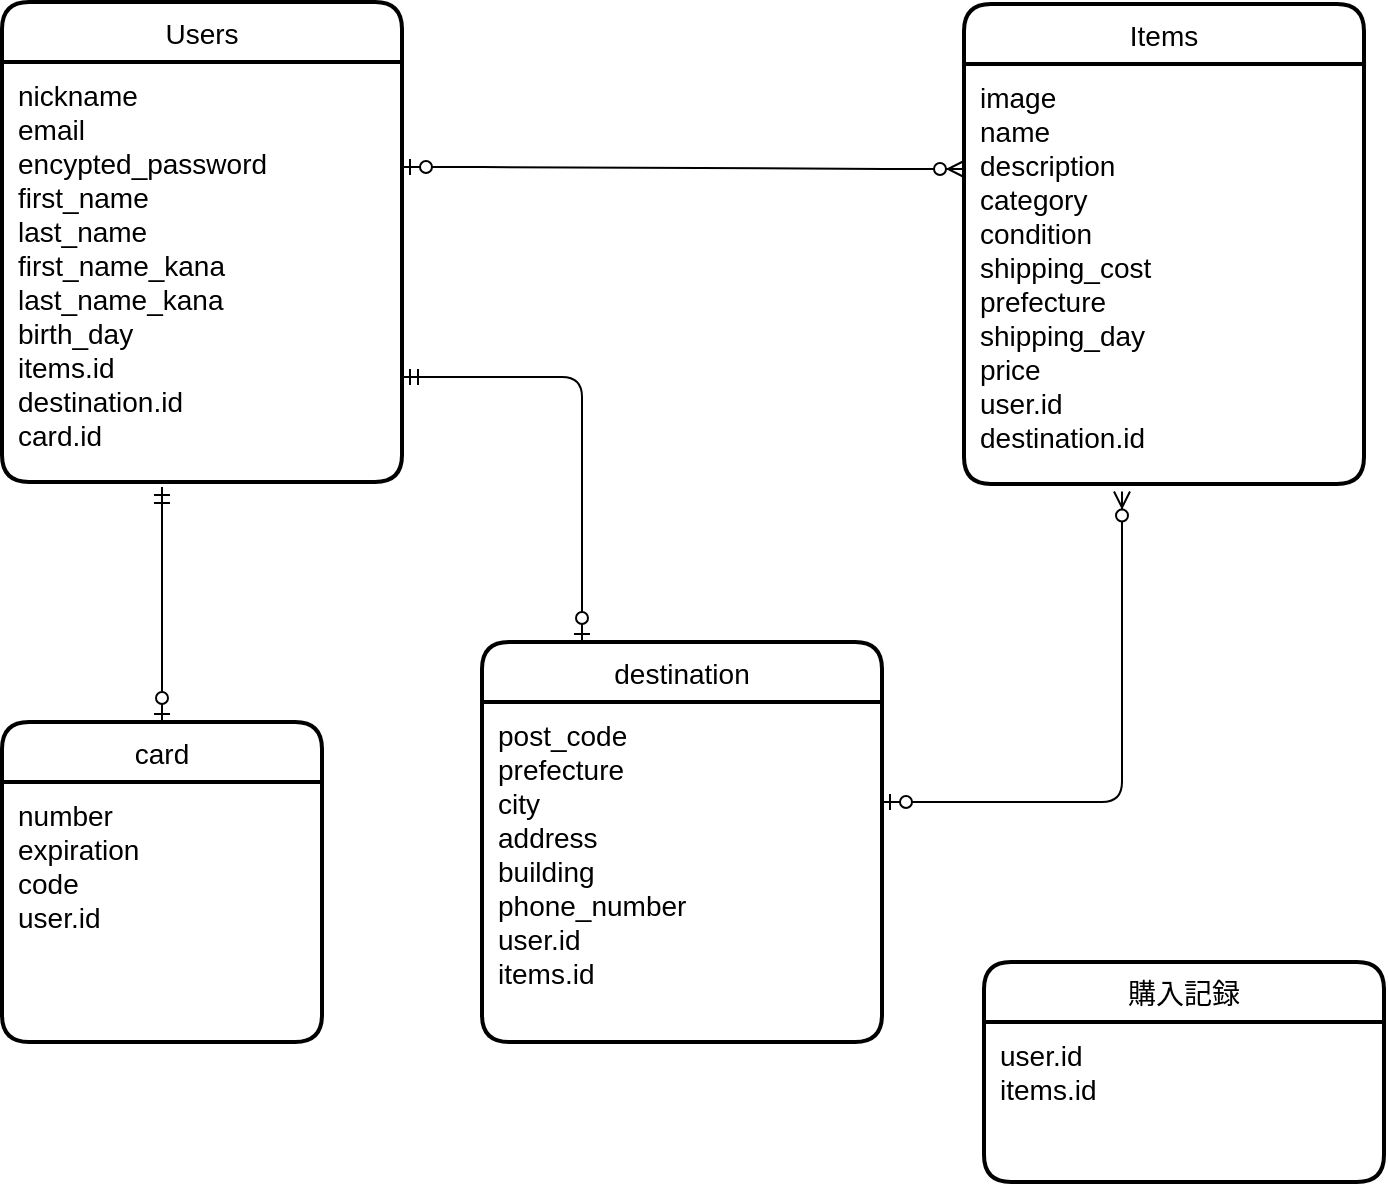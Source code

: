 <mxfile version="14.2.4" type="embed">
    <diagram id="PtgE6ed1ztkoCwPvhWP1" name="ページ1">
        <mxGraphModel dx="1208" dy="745" grid="1" gridSize="10" guides="1" tooltips="1" connect="1" arrows="1" fold="1" page="1" pageScale="1" pageWidth="850" pageHeight="1100" math="0" shadow="0">
            <root>
                <mxCell id="0"/>
                <mxCell id="1" parent="0"/>
                <mxCell id="2" value="Users" style="swimlane;childLayout=stackLayout;horizontal=1;startSize=30;horizontalStack=0;rounded=1;fontSize=14;fontStyle=0;strokeWidth=2;resizeParent=0;resizeLast=1;shadow=0;dashed=0;align=center;sketch=0;" parent="1" vertex="1">
                    <mxGeometry x="80" y="40" width="200" height="240" as="geometry">
                        <mxRectangle x="40" y="40" width="70" height="30" as="alternateBounds"/>
                    </mxGeometry>
                </mxCell>
                <mxCell id="3" value="nickname&#10;email&#10;encypted_password&#10;first_name&#10;last_name&#10;first_name_kana&#10;last_name_kana&#10;birth_day&#10;items.id&#10;destination.id&#10;card.id" style="align=left;strokeColor=none;fillColor=none;spacingLeft=4;fontSize=14;verticalAlign=top;resizable=0;rotatable=0;part=1;spacingTop=0;spacingBottom=0;spacing=4;" parent="2" vertex="1">
                    <mxGeometry y="30" width="200" height="210" as="geometry"/>
                </mxCell>
                <mxCell id="24" value="Items" style="swimlane;childLayout=stackLayout;horizontal=1;startSize=30;horizontalStack=0;rounded=1;fontSize=14;fontStyle=0;strokeWidth=2;resizeParent=0;resizeLast=1;shadow=0;dashed=0;align=center;sketch=0;" parent="1" vertex="1">
                    <mxGeometry x="561" y="41" width="200" height="240" as="geometry">
                        <mxRectangle x="40" y="40" width="70" height="30" as="alternateBounds"/>
                    </mxGeometry>
                </mxCell>
                <mxCell id="25" value="image&#10;name&#10;description&#10;category&#10;condition&#10;shipping_cost&#10;prefecture&#10;shipping_day&#10;price&#10;user.id&#10;destination.id" style="align=left;strokeColor=none;fillColor=none;spacingLeft=4;fontSize=14;verticalAlign=top;resizable=0;rotatable=0;part=1;spacingTop=0;spacingBottom=0;spacing=4;" parent="24" vertex="1">
                    <mxGeometry y="30" width="200" height="210" as="geometry"/>
                </mxCell>
                <mxCell id="28" value="card" style="swimlane;childLayout=stackLayout;horizontal=1;startSize=30;horizontalStack=0;rounded=1;fontSize=14;fontStyle=0;strokeWidth=2;resizeParent=0;resizeLast=1;shadow=0;dashed=0;align=center;sketch=0;" parent="1" vertex="1">
                    <mxGeometry x="80" y="400" width="160" height="160" as="geometry">
                        <mxRectangle x="40" y="40" width="70" height="30" as="alternateBounds"/>
                    </mxGeometry>
                </mxCell>
                <mxCell id="29" value="number&#10;expiration&#10;code&#10;user.id" style="align=left;strokeColor=none;fillColor=none;spacingLeft=4;fontSize=14;verticalAlign=top;resizable=0;rotatable=0;part=1;spacingTop=0;spacingBottom=0;spacing=4;" parent="28" vertex="1">
                    <mxGeometry y="30" width="160" height="130" as="geometry"/>
                </mxCell>
                <mxCell id="33" value="destination" style="swimlane;childLayout=stackLayout;horizontal=1;startSize=30;horizontalStack=0;rounded=1;fontSize=14;fontStyle=0;strokeWidth=2;resizeParent=0;resizeLast=1;shadow=0;dashed=0;align=center;sketch=0;" parent="1" vertex="1">
                    <mxGeometry x="320" y="360" width="200" height="200" as="geometry">
                        <mxRectangle x="40" y="40" width="70" height="30" as="alternateBounds"/>
                    </mxGeometry>
                </mxCell>
                <mxCell id="34" value="post_code&#10;prefecture&#10;city&#10;address&#10;building&#10;phone_number&#10;user.id&#10;items.id" style="align=left;strokeColor=none;fillColor=none;spacingLeft=4;fontSize=14;verticalAlign=top;resizable=0;rotatable=0;part=1;spacingTop=0;spacingBottom=0;spacing=4;" parent="33" vertex="1">
                    <mxGeometry y="30" width="200" height="170" as="geometry"/>
                </mxCell>
                <mxCell id="44" value="" style="edgeStyle=orthogonalEdgeStyle;fontSize=12;html=1;endArrow=ERzeroToMany;startArrow=ERzeroToOne;entryX=0.395;entryY=1.018;entryDx=0;entryDy=0;entryPerimeter=0;exitX=1;exitY=0.294;exitDx=0;exitDy=0;exitPerimeter=0;" parent="1" source="34" target="25" edge="1">
                    <mxGeometry width="100" height="100" relative="1" as="geometry">
                        <mxPoint x="480" y="320" as="sourcePoint"/>
                        <mxPoint x="560" y="320" as="targetPoint"/>
                    </mxGeometry>
                </mxCell>
                <mxCell id="47" value="" style="edgeStyle=orthogonalEdgeStyle;fontSize=12;html=1;endArrow=ERzeroToOne;startArrow=ERmandOne;exitX=1;exitY=0.75;exitDx=0;exitDy=0;entryX=0.25;entryY=0;entryDx=0;entryDy=0;" parent="1" source="3" target="33" edge="1">
                    <mxGeometry width="100" height="100" relative="1" as="geometry">
                        <mxPoint x="280" y="290" as="sourcePoint"/>
                        <mxPoint x="410" y="198" as="targetPoint"/>
                    </mxGeometry>
                </mxCell>
                <mxCell id="48" value="" style="fontSize=12;html=1;endArrow=ERzeroToOne;startArrow=ERmandOne;entryX=0.5;entryY=0;entryDx=0;entryDy=0;exitX=0.4;exitY=1.012;exitDx=0;exitDy=0;exitPerimeter=0;" parent="1" source="3" target="28" edge="1">
                    <mxGeometry width="100" height="100" relative="1" as="geometry">
                        <mxPoint x="140" y="320" as="sourcePoint"/>
                        <mxPoint x="240" y="220" as="targetPoint"/>
                    </mxGeometry>
                </mxCell>
                <mxCell id="49" value="" style="edgeStyle=entityRelationEdgeStyle;fontSize=12;html=1;endArrow=ERzeroToMany;startArrow=ERzeroToOne;exitX=1;exitY=0.25;exitDx=0;exitDy=0;entryX=0;entryY=0.25;entryDx=0;entryDy=0;" parent="1" source="3" target="25" edge="1">
                    <mxGeometry width="100" height="100" relative="1" as="geometry">
                        <mxPoint x="310" y="160" as="sourcePoint"/>
                        <mxPoint x="410" y="60" as="targetPoint"/>
                    </mxGeometry>
                </mxCell>
                <mxCell id="50" value="購入記録" style="swimlane;childLayout=stackLayout;horizontal=1;startSize=30;horizontalStack=0;rounded=1;fontSize=14;fontStyle=0;strokeWidth=2;resizeParent=0;resizeLast=1;shadow=0;dashed=0;align=center;sketch=0;" vertex="1" parent="1">
                    <mxGeometry x="571" y="520" width="200" height="110" as="geometry">
                        <mxRectangle x="40" y="40" width="70" height="30" as="alternateBounds"/>
                    </mxGeometry>
                </mxCell>
                <mxCell id="51" value="user.id&#10;items.id" style="align=left;strokeColor=none;fillColor=none;spacingLeft=4;fontSize=14;verticalAlign=top;resizable=0;rotatable=0;part=1;spacingTop=0;spacingBottom=0;spacing=4;" vertex="1" parent="50">
                    <mxGeometry y="30" width="200" height="80" as="geometry"/>
                </mxCell>
            </root>
        </mxGraphModel>
    </diagram>
</mxfile>